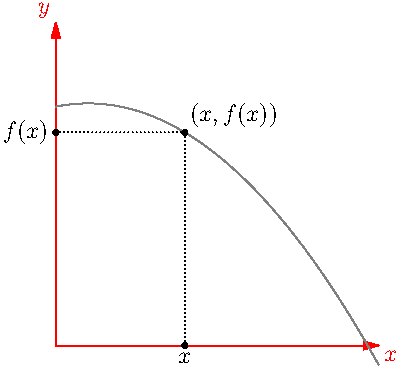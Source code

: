 import graph;

size(200,200);

real f(real x) {return .5*(3-(x-.2)^2);}

draw((0,0)--(0,2),red,Arrow(),L = Label("$y$",position=EndPoint,align=NW));
draw((0,0)--(2,0),red,Arrow(),L = Label("$x$",position=EndPoint,align=SE));
draw(graph(f,0,2),gray);
draw((.8,0)--(.8,f(.8)),black + dotted,L = Label("$(x,f(x))$",position=EndPoint,align=NE));
draw((.8,f(.8))--(0,f(.8)),black + dotted,L = Label("$f(x)$",position=EndPoint,align=W));
dot((.8,0));
label("$x$", (.8, 0), align=S);
dot((.8,f(.8)));
dot((0,f(.8)));


